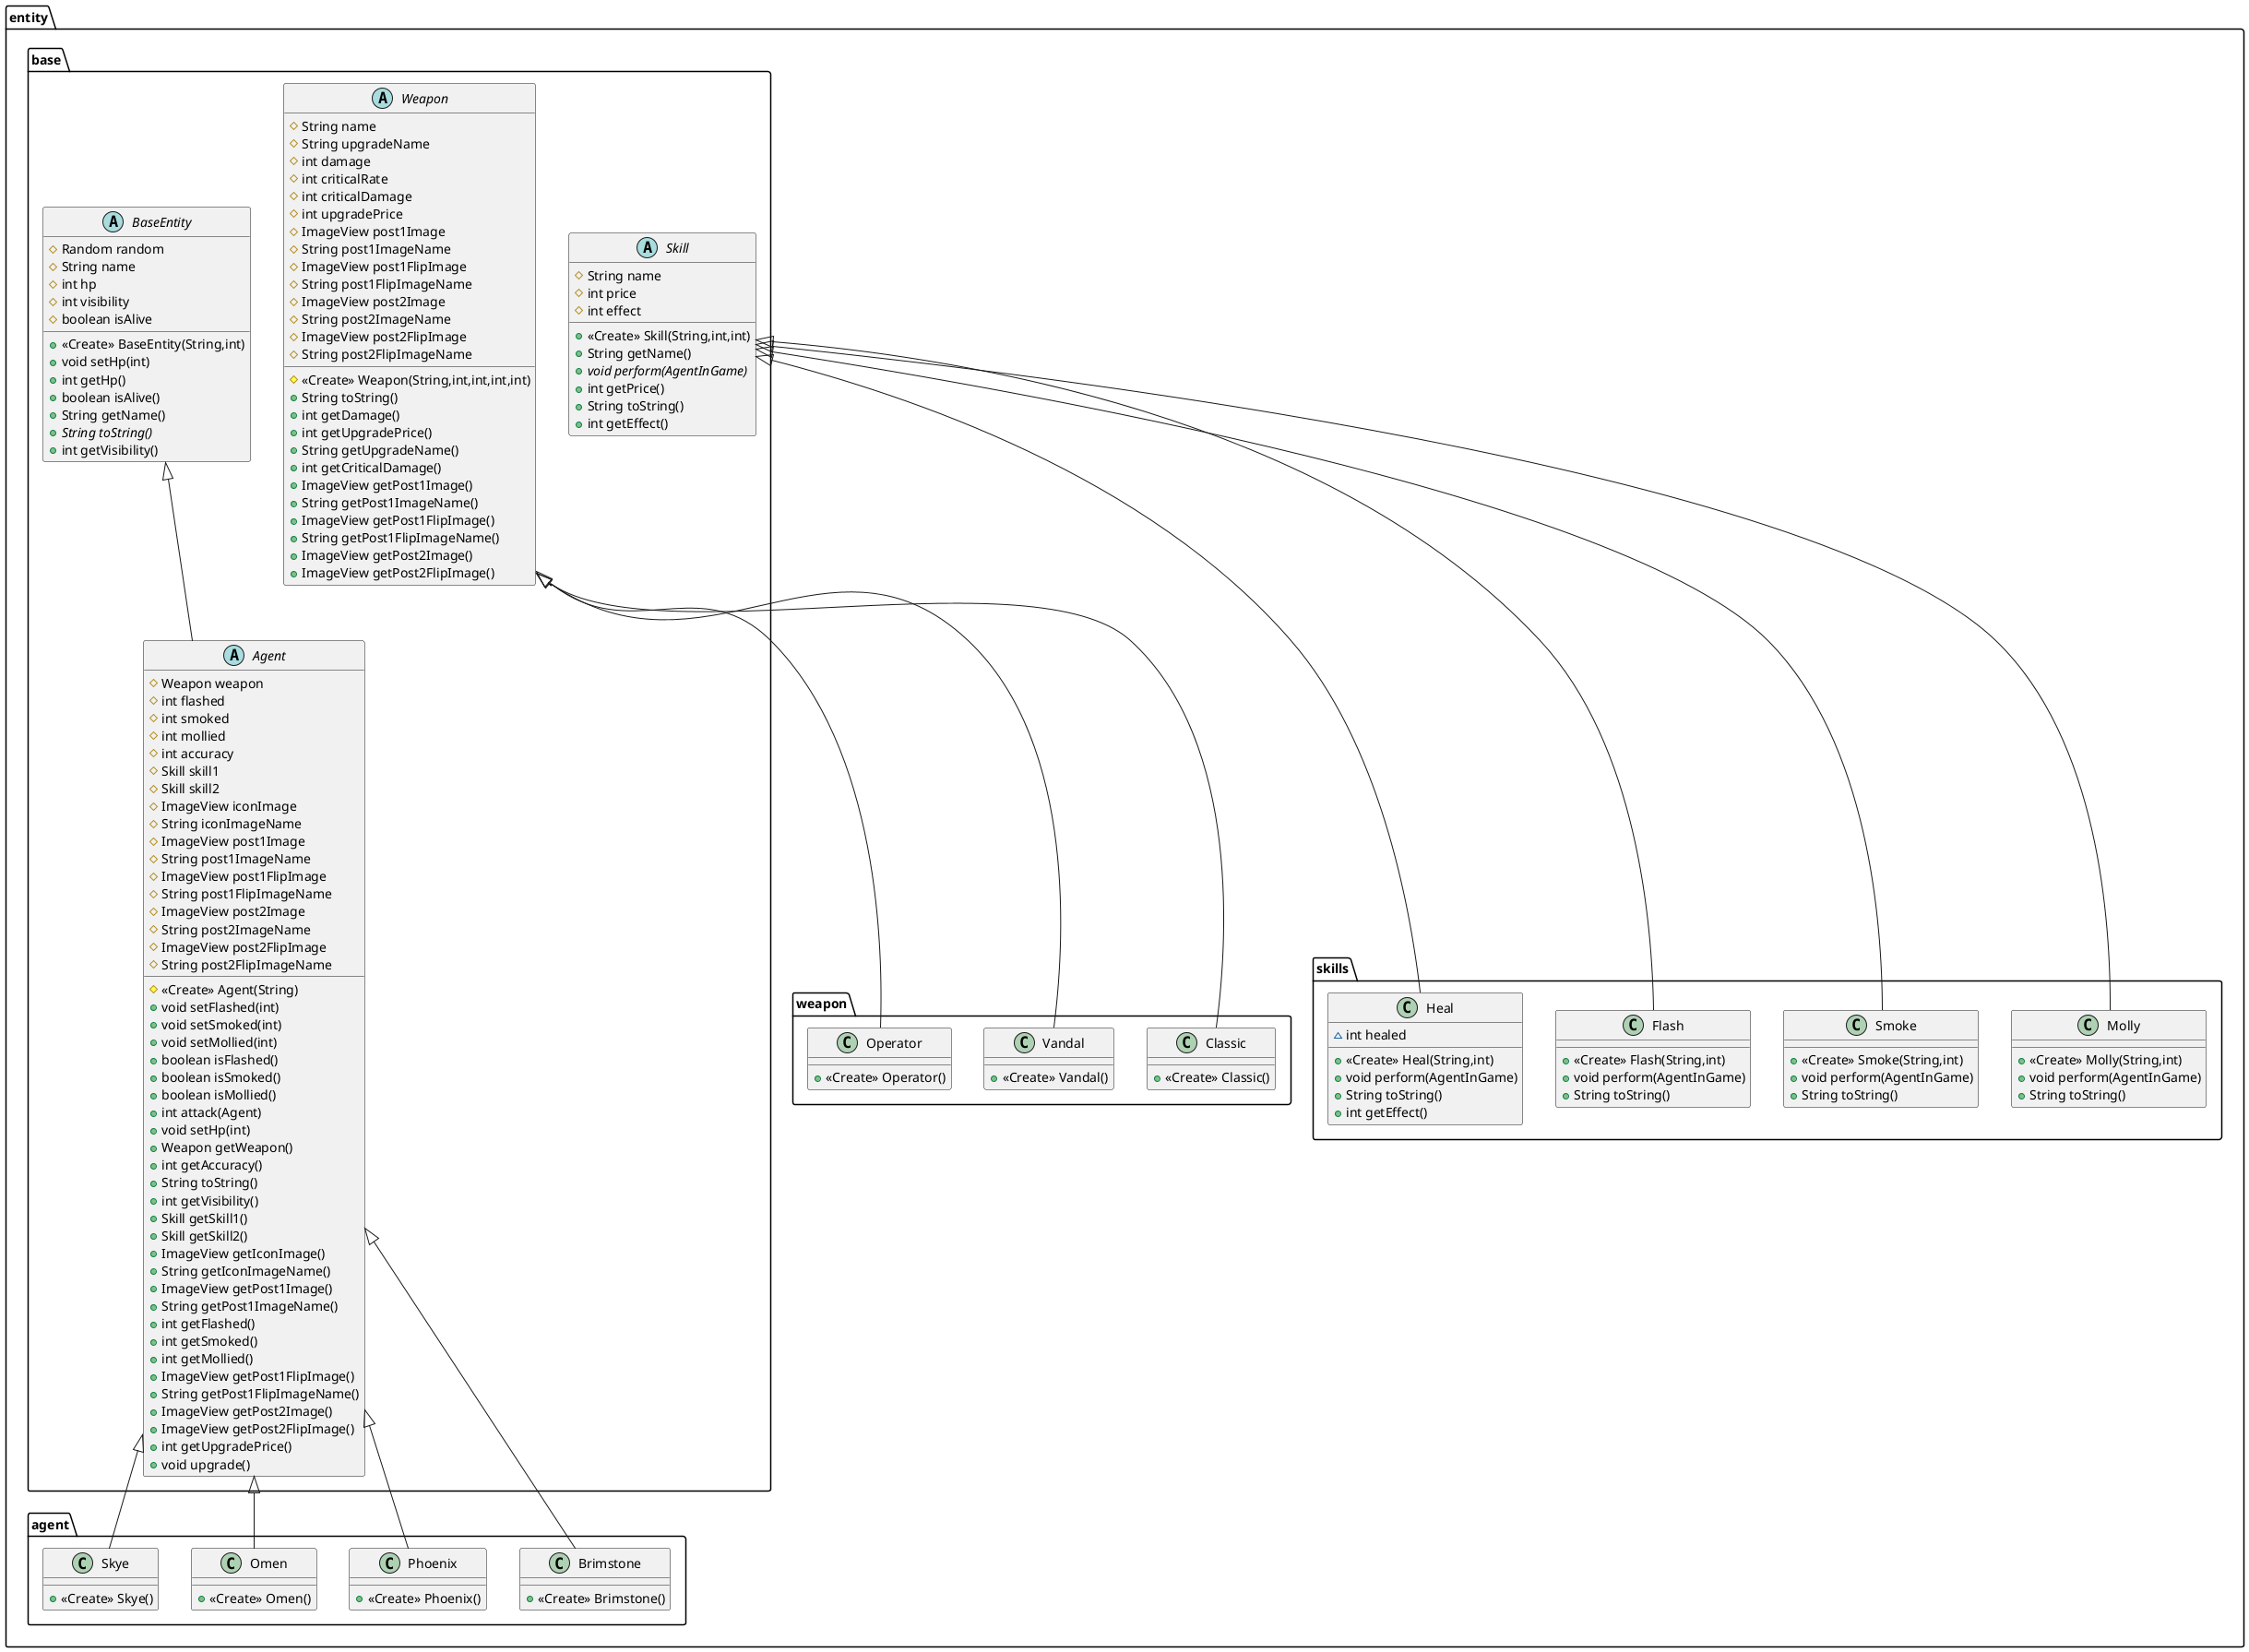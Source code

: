 @startuml
class entity.skills.Molly {
+ <<Create>> Molly(String,int)
+ void perform(AgentInGame)
+ String toString()
}
abstract class entity.base.Weapon {
# String name
# String upgradeName
# int damage
# int criticalRate
# int criticalDamage
# int upgradePrice
# ImageView post1Image
# String post1ImageName
# ImageView post1FlipImage
# String post1FlipImageName
# ImageView post2Image
# String post2ImageName
# ImageView post2FlipImage
# String post2FlipImageName
# <<Create>> Weapon(String,int,int,int,int)
+ String toString()
+ int getDamage()
+ int getUpgradePrice()
+ String getUpgradeName()
+ int getCriticalDamage()
+ ImageView getPost1Image()
+ String getPost1ImageName()
+ ImageView getPost1FlipImage()
+ String getPost1FlipImageName()
+ ImageView getPost2Image()
+ ImageView getPost2FlipImage()
}
class entity.agent.Brimstone {
+ <<Create>> Brimstone()
}
class entity.agent.Phoenix {
+ <<Create>> Phoenix()
}
class entity.skills.Smoke {
+ <<Create>> Smoke(String,int)
+ void perform(AgentInGame)
+ String toString()
}
class entity.weapon.Classic {
+ <<Create>> Classic()
}
abstract class entity.base.Agent {
# Weapon weapon
# int flashed
# int smoked
# int mollied
# int accuracy
# Skill skill1
# Skill skill2
# ImageView iconImage
# String iconImageName
# ImageView post1Image
# String post1ImageName
# ImageView post1FlipImage
# String post1FlipImageName
# ImageView post2Image
# String post2ImageName
# ImageView post2FlipImage
# String post2FlipImageName
# <<Create>> Agent(String)
+ void setFlashed(int)
+ void setSmoked(int)
+ void setMollied(int)
+ boolean isFlashed()
+ boolean isSmoked()
+ boolean isMollied()
+ int attack(Agent)
+ void setHp(int)
+ Weapon getWeapon()
+ int getAccuracy()
+ String toString()
+ int getVisibility()
+ Skill getSkill1()
+ Skill getSkill2()
+ ImageView getIconImage()
+ String getIconImageName()
+ ImageView getPost1Image()
+ String getPost1ImageName()
+ int getFlashed()
+ int getSmoked()
+ int getMollied()
+ ImageView getPost1FlipImage()
+ String getPost1FlipImageName()
+ ImageView getPost2Image()
+ ImageView getPost2FlipImage()
+ int getUpgradePrice()
+ void upgrade()
}
class entity.agent.Omen {
+ <<Create>> Omen()
}
abstract class entity.base.Skill {
# String name
# int price
# int effect
+ <<Create>> Skill(String,int,int)
+ String getName()
+ {abstract}void perform(AgentInGame)
+ int getPrice()
+ String toString()
+ int getEffect()
}
class entity.agent.Skye {
+ <<Create>> Skye()
}
class entity.skills.Flash {
+ <<Create>> Flash(String,int)
+ void perform(AgentInGame)
+ String toString()
}
class entity.weapon.Vandal {
+ <<Create>> Vandal()
}
abstract class entity.base.BaseEntity {
# Random random
# String name
# int hp
# int visibility
# boolean isAlive
+ <<Create>> BaseEntity(String,int)
+ void setHp(int)
+ int getHp()
+ boolean isAlive()
+ String getName()
+ {abstract}String toString()
+ int getVisibility()
}
class entity.skills.Heal {
~ int healed
+ <<Create>> Heal(String,int)
+ void perform(AgentInGame)
+ String toString()
+ int getEffect()
}
class entity.weapon.Operator {
+ <<Create>> Operator()
}


entity.base.Skill <|-- entity.skills.Molly
entity.base.Agent <|-- entity.agent.Brimstone
entity.base.Agent <|-- entity.agent.Phoenix
entity.base.Skill <|-- entity.skills.Smoke
entity.base.Weapon <|-- entity.weapon.Classic
entity.base.BaseEntity <|-- entity.base.Agent
entity.base.Agent <|-- entity.agent.Omen
entity.base.Agent <|-- entity.agent.Skye
entity.base.Skill <|-- entity.skills.Flash
entity.base.Weapon <|-- entity.weapon.Vandal
entity.base.Skill <|-- entity.skills.Heal
entity.base.Weapon <|-- entity.weapon.Operator
@enduml